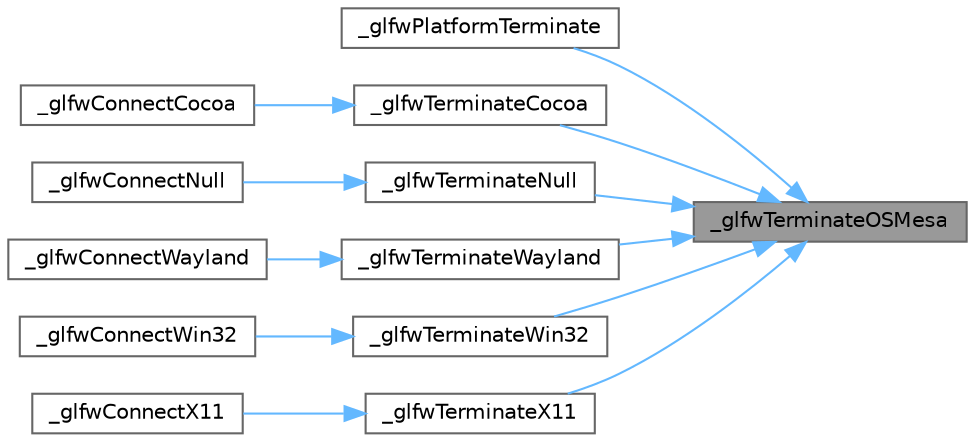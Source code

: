 digraph "_glfwTerminateOSMesa"
{
 // LATEX_PDF_SIZE
  bgcolor="transparent";
  edge [fontname=Helvetica,fontsize=10,labelfontname=Helvetica,labelfontsize=10];
  node [fontname=Helvetica,fontsize=10,shape=box,height=0.2,width=0.4];
  rankdir="RL";
  Node1 [id="Node000001",label="_glfwTerminateOSMesa",height=0.2,width=0.4,color="gray40", fillcolor="grey60", style="filled", fontcolor="black",tooltip=" "];
  Node1 -> Node2 [id="edge23_Node000001_Node000002",dir="back",color="steelblue1",style="solid",tooltip=" "];
  Node2 [id="Node000002",label="_glfwPlatformTerminate",height=0.2,width=0.4,color="grey40", fillcolor="white", style="filled",URL="$_classes_2lib_2raylib_2src_2external_2glfw_2src_2null__init_8c.html#a7a957eb71af07a553a88382f860a5fdc",tooltip=" "];
  Node1 -> Node3 [id="edge24_Node000001_Node000003",dir="back",color="steelblue1",style="solid",tooltip=" "];
  Node3 [id="Node000003",label="_glfwTerminateCocoa",height=0.2,width=0.4,color="grey40", fillcolor="white", style="filled",URL="$_classes_2lib_2external_2glfw_2src_2cocoa__init_8m.html#af027b11571e08c16239b3a851fd84677",tooltip=" "];
  Node3 -> Node4 [id="edge25_Node000003_Node000004",dir="back",color="steelblue1",style="solid",tooltip=" "];
  Node4 [id="Node000004",label="_glfwConnectCocoa",height=0.2,width=0.4,color="grey40", fillcolor="white", style="filled",URL="$_classes_2lib_2external_2glfw_2src_2cocoa__init_8m.html#ae2c18e6b1b4087349db05fc416f94d77",tooltip=" "];
  Node1 -> Node5 [id="edge26_Node000001_Node000005",dir="back",color="steelblue1",style="solid",tooltip=" "];
  Node5 [id="Node000005",label="_glfwTerminateNull",height=0.2,width=0.4,color="grey40", fillcolor="white", style="filled",URL="$_classes_2lib_2external_2glfw_2src_2null__init_8c.html#a0f64050eb495df839a04db7373be4e31",tooltip=" "];
  Node5 -> Node6 [id="edge27_Node000005_Node000006",dir="back",color="steelblue1",style="solid",tooltip=" "];
  Node6 [id="Node000006",label="_glfwConnectNull",height=0.2,width=0.4,color="grey40", fillcolor="white", style="filled",URL="$_classes_2lib_2external_2glfw_2src_2null__init_8c.html#ab1d5e6831b39be2c5c38a03e6c2d0b86",tooltip=" "];
  Node1 -> Node7 [id="edge28_Node000001_Node000007",dir="back",color="steelblue1",style="solid",tooltip=" "];
  Node7 [id="Node000007",label="_glfwTerminateWayland",height=0.2,width=0.4,color="grey40", fillcolor="white", style="filled",URL="$_classes_2lib_2external_2glfw_2src_2wl__init_8c.html#a21e32d7cde0c918c630329a1cde99f10",tooltip=" "];
  Node7 -> Node8 [id="edge29_Node000007_Node000008",dir="back",color="steelblue1",style="solid",tooltip=" "];
  Node8 [id="Node000008",label="_glfwConnectWayland",height=0.2,width=0.4,color="grey40", fillcolor="white", style="filled",URL="$_classes_2lib_2external_2glfw_2src_2wl__init_8c.html#aa808bd5a1ba23557d20738142c2066e7",tooltip=" "];
  Node1 -> Node9 [id="edge30_Node000001_Node000009",dir="back",color="steelblue1",style="solid",tooltip=" "];
  Node9 [id="Node000009",label="_glfwTerminateWin32",height=0.2,width=0.4,color="grey40", fillcolor="white", style="filled",URL="$_classes_2lib_2external_2glfw_2src_2win32__init_8c.html#ae5fd5e0d48189d6a1ea0e11418e9a236",tooltip=" "];
  Node9 -> Node10 [id="edge31_Node000009_Node000010",dir="back",color="steelblue1",style="solid",tooltip=" "];
  Node10 [id="Node000010",label="_glfwConnectWin32",height=0.2,width=0.4,color="grey40", fillcolor="white", style="filled",URL="$_classes_2lib_2external_2glfw_2src_2win32__init_8c.html#a3c83872580850a72c3cde2861fdc229f",tooltip=" "];
  Node1 -> Node11 [id="edge32_Node000001_Node000011",dir="back",color="steelblue1",style="solid",tooltip=" "];
  Node11 [id="Node000011",label="_glfwTerminateX11",height=0.2,width=0.4,color="grey40", fillcolor="white", style="filled",URL="$_classes_2lib_2external_2glfw_2src_2x11__init_8c.html#a1609e3af2c42255d87f2121bdc734901",tooltip=" "];
  Node11 -> Node12 [id="edge33_Node000011_Node000012",dir="back",color="steelblue1",style="solid",tooltip=" "];
  Node12 [id="Node000012",label="_glfwConnectX11",height=0.2,width=0.4,color="grey40", fillcolor="white", style="filled",URL="$_classes_2lib_2external_2glfw_2src_2x11__init_8c.html#a3ef34494ec1a6b49e24c3139b0bbdb56",tooltip=" "];
}
